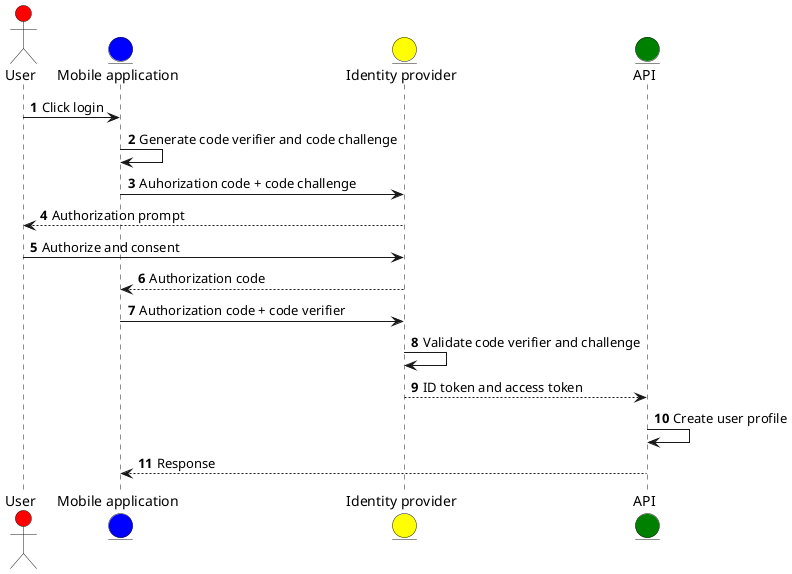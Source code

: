 @startuml

autonumber

actor "User" #red
entity "Mobile application" #blue
entity "Identity provider" #yellow
entity "API" #green

"User" -> "Mobile application": Click login
"Mobile application" -> "Mobile application": Generate code verifier and code challenge
"Mobile application" -> "Identity provider": Auhorization code + code challenge
"Identity provider" --> "User": Authorization prompt
"User" -> "Identity provider": Authorize and consent
"Identity provider" --> "Mobile application": Authorization code
"Mobile application" -> "Identity provider": Authorization code + code verifier
"Identity provider" -> "Identity provider": Validate code verifier and challenge
"Identity provider" --> "API": ID token and access token
"API" -> "API": Create user profile
"API" --> "Mobile application": Response
@enduml
